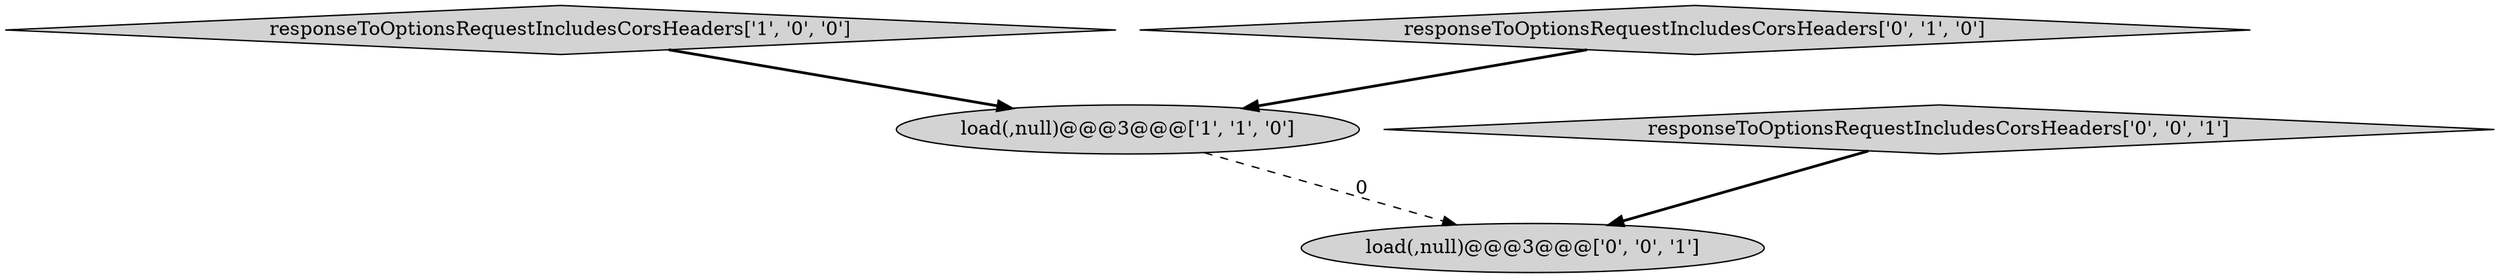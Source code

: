 digraph {
0 [style = filled, label = "responseToOptionsRequestIncludesCorsHeaders['1', '0', '0']", fillcolor = lightgray, shape = diamond image = "AAA0AAABBB1BBB"];
4 [style = filled, label = "load(,null)@@@3@@@['0', '0', '1']", fillcolor = lightgray, shape = ellipse image = "AAA0AAABBB3BBB"];
2 [style = filled, label = "responseToOptionsRequestIncludesCorsHeaders['0', '1', '0']", fillcolor = lightgray, shape = diamond image = "AAA0AAABBB2BBB"];
1 [style = filled, label = "load(,null)@@@3@@@['1', '1', '0']", fillcolor = lightgray, shape = ellipse image = "AAA0AAABBB1BBB"];
3 [style = filled, label = "responseToOptionsRequestIncludesCorsHeaders['0', '0', '1']", fillcolor = lightgray, shape = diamond image = "AAA0AAABBB3BBB"];
1->4 [style = dashed, label="0"];
3->4 [style = bold, label=""];
0->1 [style = bold, label=""];
2->1 [style = bold, label=""];
}
